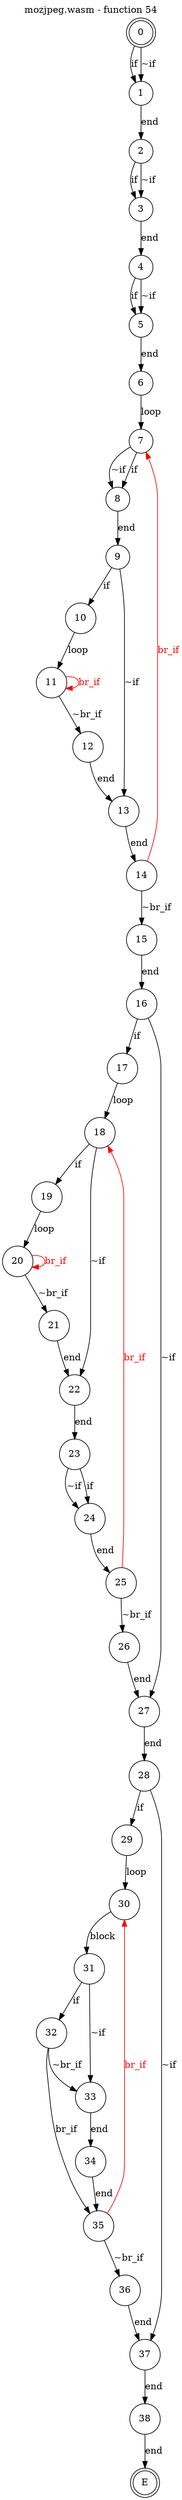 digraph finite_state_machine {
    label = "mozjpeg.wasm - function 54"
    labelloc =  t
    labelfontsize = 16
    labelfontcolor = black
    labelfontname = "Helvetica"
    node [shape = doublecircle]; 0 E ;
    node [shape = circle];
    0 -> 1[label="if"];
    0 -> 1[label="~if"];
    1 -> 2[label="end"];
    2 -> 3[label="if"];
    2 -> 3[label="~if"];
    3 -> 4[label="end"];
    4 -> 5[label="if"];
    4 -> 5[label="~if"];
    5 -> 6[label="end"];
    6 -> 7[label="loop"];
    7 -> 8[label="if"];
    7 -> 8[label="~if"];
    8 -> 9[label="end"];
    9 -> 10[label="if"];
    9 -> 13[label="~if"];
    10 -> 11[label="loop"];
    11 -> 12[label="~br_if"];
    11 -> 11[color="red" fontcolor="red" label="br_if"];
    12 -> 13[label="end"];
    13 -> 14[label="end"];
    14 -> 15[label="~br_if"];
    14 -> 7[color="red" fontcolor="red" label="br_if"];
    15 -> 16[label="end"];
    16 -> 17[label="if"];
    16 -> 27[label="~if"];
    17 -> 18[label="loop"];
    18 -> 19[label="if"];
    18 -> 22[label="~if"];
    19 -> 20[label="loop"];
    20 -> 21[label="~br_if"];
    20 -> 20[color="red" fontcolor="red" label="br_if"];
    21 -> 22[label="end"];
    22 -> 23[label="end"];
    23 -> 24[label="if"];
    23 -> 24[label="~if"];
    24 -> 25[label="end"];
    25 -> 26[label="~br_if"];
    25 -> 18[color="red" fontcolor="red" label="br_if"];
    26 -> 27[label="end"];
    27 -> 28[label="end"];
    28 -> 29[label="if"];
    28 -> 37[label="~if"];
    29 -> 30[label="loop"];
    30 -> 31[label="block"];
    31 -> 32[label="if"];
    31 -> 33[label="~if"];
    32 -> 33[label="~br_if"];
    32 -> 35[label="br_if"];
    33 -> 34[label="end"];
    34 -> 35[label="end"];
    35 -> 36[label="~br_if"];
    35 -> 30[color="red" fontcolor="red" label="br_if"];
    36 -> 37[label="end"];
    37 -> 38[label="end"];
    38 -> E[label="end"];
}
